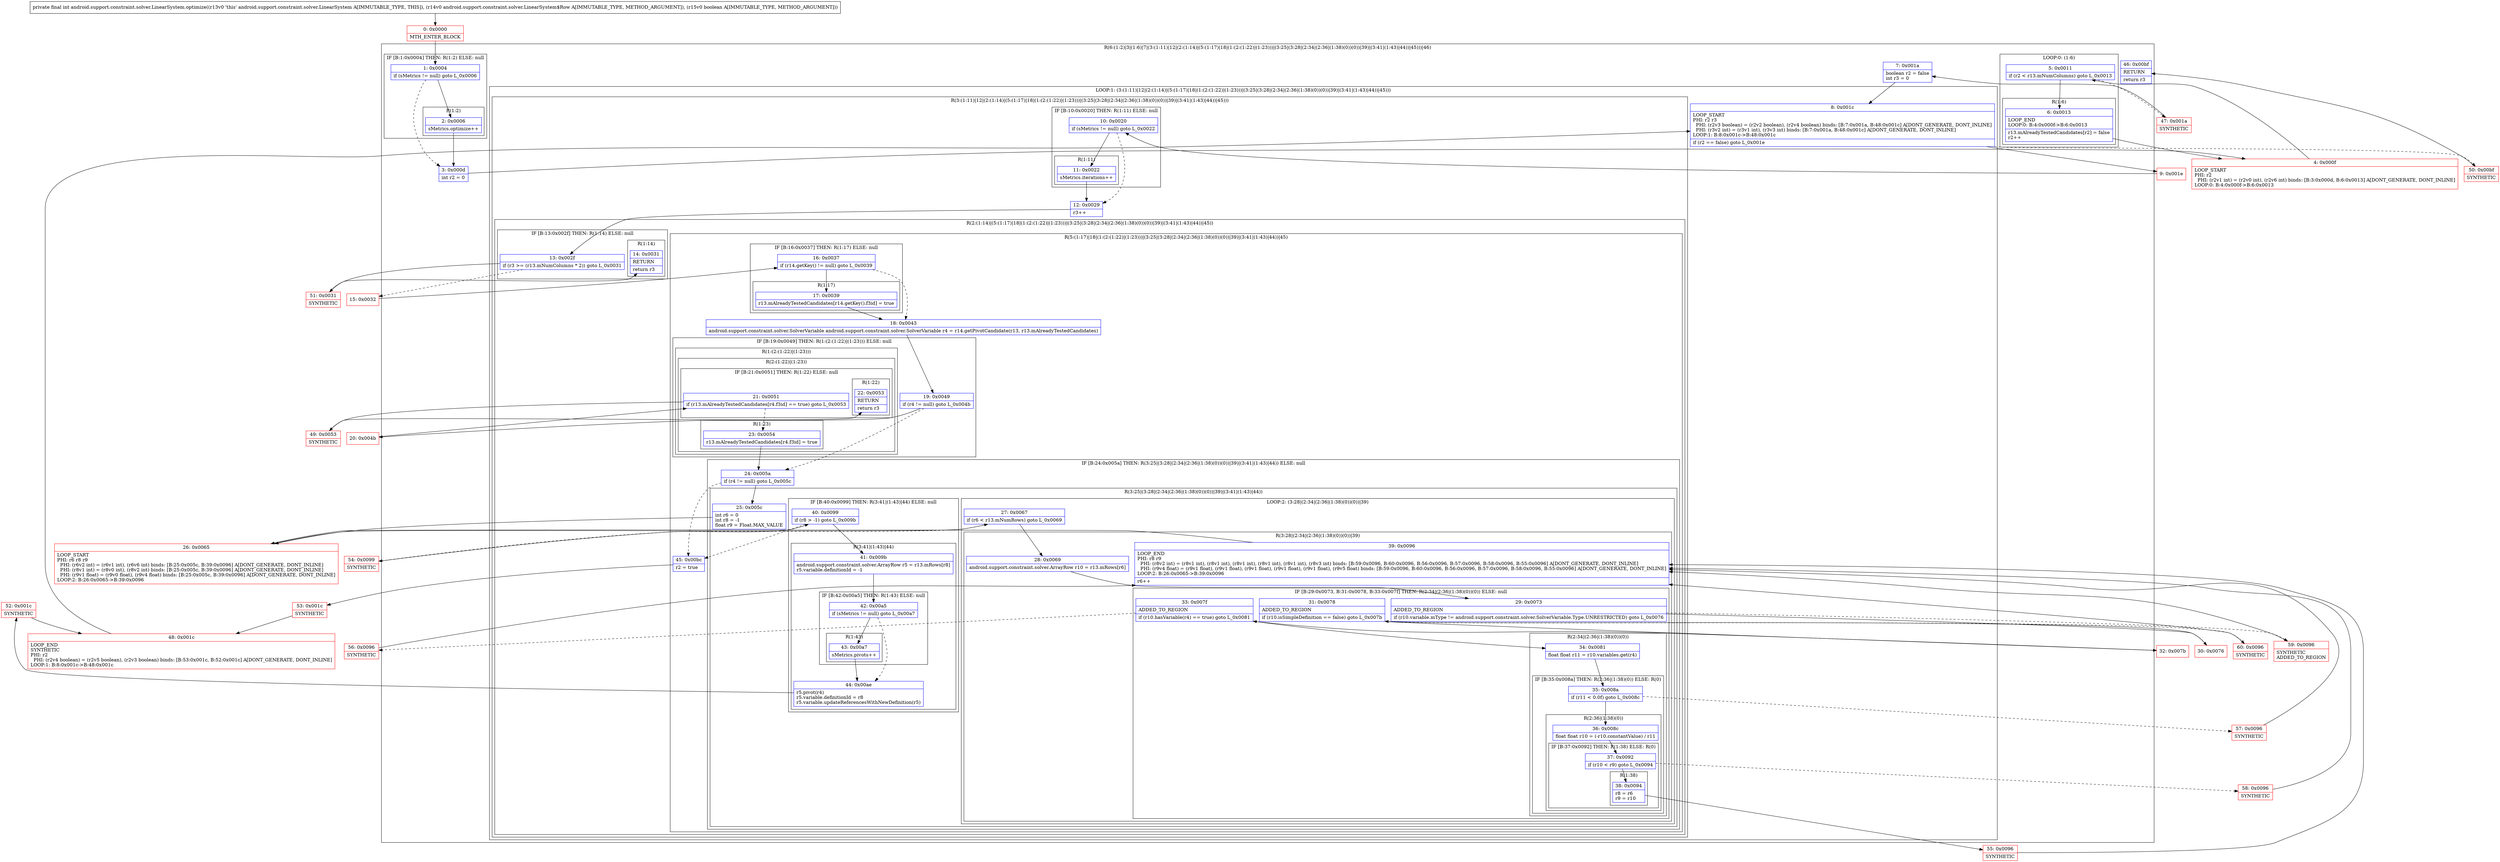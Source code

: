 digraph "CFG forandroid.support.constraint.solver.LinearSystem.optimize(Landroid\/support\/constraint\/solver\/LinearSystem$Row;Z)I" {
subgraph cluster_Region_705453734 {
label = "R(6:(1:2)|3|(1:6)|7|(3:(1:11)|12|(2:(1:14)|(5:(1:17)|18|(1:(2:(1:22)|(1:23)))|(3:25|(3:28|(2:34|(2:36|(1:38)(0))(0))|39)|(3:41|(1:43)|44))|45)))|46)";
node [shape=record,color=blue];
subgraph cluster_IfRegion_387665907 {
label = "IF [B:1:0x0004] THEN: R(1:2) ELSE: null";
node [shape=record,color=blue];
Node_1 [shape=record,label="{1\:\ 0x0004|if (sMetrics != null) goto L_0x0006\l}"];
subgraph cluster_Region_1915812559 {
label = "R(1:2)";
node [shape=record,color=blue];
Node_2 [shape=record,label="{2\:\ 0x0006|sMetrics.optimize++\l}"];
}
}
Node_3 [shape=record,label="{3\:\ 0x000d|int r2 = 0\l}"];
subgraph cluster_LoopRegion_2042209870 {
label = "LOOP:0: (1:6)";
node [shape=record,color=blue];
Node_5 [shape=record,label="{5\:\ 0x0011|if (r2 \< r13.mNumColumns) goto L_0x0013\l}"];
subgraph cluster_Region_2021605119 {
label = "R(1:6)";
node [shape=record,color=blue];
Node_6 [shape=record,label="{6\:\ 0x0013|LOOP_END\lLOOP:0: B:4:0x000f\-\>B:6:0x0013\l|r13.mAlreadyTestedCandidates[r2] = false\lr2++\l}"];
}
}
Node_7 [shape=record,label="{7\:\ 0x001a|boolean r2 = false\lint r3 = 0\l}"];
subgraph cluster_LoopRegion_1578353413 {
label = "LOOP:1: (3:(1:11)|12|(2:(1:14)|(5:(1:17)|18|(1:(2:(1:22)|(1:23)))|(3:25|(3:28|(2:34|(2:36|(1:38)(0))(0))|39)|(3:41|(1:43)|44))|45)))";
node [shape=record,color=blue];
Node_8 [shape=record,label="{8\:\ 0x001c|LOOP_START\lPHI: r2 r3 \l  PHI: (r2v3 boolean) = (r2v2 boolean), (r2v4 boolean) binds: [B:7:0x001a, B:48:0x001c] A[DONT_GENERATE, DONT_INLINE]\l  PHI: (r3v2 int) = (r3v1 int), (r3v3 int) binds: [B:7:0x001a, B:48:0x001c] A[DONT_GENERATE, DONT_INLINE]\lLOOP:1: B:8:0x001c\-\>B:48:0x001c\l|if (r2 == false) goto L_0x001e\l}"];
subgraph cluster_Region_1789691231 {
label = "R(3:(1:11)|12|(2:(1:14)|(5:(1:17)|18|(1:(2:(1:22)|(1:23)))|(3:25|(3:28|(2:34|(2:36|(1:38)(0))(0))|39)|(3:41|(1:43)|44))|45)))";
node [shape=record,color=blue];
subgraph cluster_IfRegion_1903950350 {
label = "IF [B:10:0x0020] THEN: R(1:11) ELSE: null";
node [shape=record,color=blue];
Node_10 [shape=record,label="{10\:\ 0x0020|if (sMetrics != null) goto L_0x0022\l}"];
subgraph cluster_Region_478736952 {
label = "R(1:11)";
node [shape=record,color=blue];
Node_11 [shape=record,label="{11\:\ 0x0022|sMetrics.iterations++\l}"];
}
}
Node_12 [shape=record,label="{12\:\ 0x0029|r3++\l}"];
subgraph cluster_Region_1369522829 {
label = "R(2:(1:14)|(5:(1:17)|18|(1:(2:(1:22)|(1:23)))|(3:25|(3:28|(2:34|(2:36|(1:38)(0))(0))|39)|(3:41|(1:43)|44))|45))";
node [shape=record,color=blue];
subgraph cluster_IfRegion_1806030387 {
label = "IF [B:13:0x002f] THEN: R(1:14) ELSE: null";
node [shape=record,color=blue];
Node_13 [shape=record,label="{13\:\ 0x002f|if (r3 \>= (r13.mNumColumns * 2)) goto L_0x0031\l}"];
subgraph cluster_Region_1865635664 {
label = "R(1:14)";
node [shape=record,color=blue];
Node_14 [shape=record,label="{14\:\ 0x0031|RETURN\l|return r3\l}"];
}
}
subgraph cluster_Region_371349001 {
label = "R(5:(1:17)|18|(1:(2:(1:22)|(1:23)))|(3:25|(3:28|(2:34|(2:36|(1:38)(0))(0))|39)|(3:41|(1:43)|44))|45)";
node [shape=record,color=blue];
subgraph cluster_IfRegion_615656692 {
label = "IF [B:16:0x0037] THEN: R(1:17) ELSE: null";
node [shape=record,color=blue];
Node_16 [shape=record,label="{16\:\ 0x0037|if (r14.getKey() != null) goto L_0x0039\l}"];
subgraph cluster_Region_171383270 {
label = "R(1:17)";
node [shape=record,color=blue];
Node_17 [shape=record,label="{17\:\ 0x0039|r13.mAlreadyTestedCandidates[r14.getKey().f3id] = true\l}"];
}
}
Node_18 [shape=record,label="{18\:\ 0x0043|android.support.constraint.solver.SolverVariable android.support.constraint.solver.SolverVariable r4 = r14.getPivotCandidate(r13, r13.mAlreadyTestedCandidates)\l}"];
subgraph cluster_IfRegion_561005717 {
label = "IF [B:19:0x0049] THEN: R(1:(2:(1:22)|(1:23))) ELSE: null";
node [shape=record,color=blue];
Node_19 [shape=record,label="{19\:\ 0x0049|if (r4 != null) goto L_0x004b\l}"];
subgraph cluster_Region_1366631338 {
label = "R(1:(2:(1:22)|(1:23)))";
node [shape=record,color=blue];
subgraph cluster_Region_177972771 {
label = "R(2:(1:22)|(1:23))";
node [shape=record,color=blue];
subgraph cluster_IfRegion_1679887046 {
label = "IF [B:21:0x0051] THEN: R(1:22) ELSE: null";
node [shape=record,color=blue];
Node_21 [shape=record,label="{21\:\ 0x0051|if (r13.mAlreadyTestedCandidates[r4.f3id] == true) goto L_0x0053\l}"];
subgraph cluster_Region_796441176 {
label = "R(1:22)";
node [shape=record,color=blue];
Node_22 [shape=record,label="{22\:\ 0x0053|RETURN\l|return r3\l}"];
}
}
subgraph cluster_Region_291326149 {
label = "R(1:23)";
node [shape=record,color=blue];
Node_23 [shape=record,label="{23\:\ 0x0054|r13.mAlreadyTestedCandidates[r4.f3id] = true\l}"];
}
}
}
}
subgraph cluster_IfRegion_2065537740 {
label = "IF [B:24:0x005a] THEN: R(3:25|(3:28|(2:34|(2:36|(1:38)(0))(0))|39)|(3:41|(1:43)|44)) ELSE: null";
node [shape=record,color=blue];
Node_24 [shape=record,label="{24\:\ 0x005a|if (r4 != null) goto L_0x005c\l}"];
subgraph cluster_Region_1489845960 {
label = "R(3:25|(3:28|(2:34|(2:36|(1:38)(0))(0))|39)|(3:41|(1:43)|44))";
node [shape=record,color=blue];
Node_25 [shape=record,label="{25\:\ 0x005c|int r6 = 0\lint r8 = \-1\lfloat r9 = Float.MAX_VALUE\l}"];
subgraph cluster_LoopRegion_1371548810 {
label = "LOOP:2: (3:28|(2:34|(2:36|(1:38)(0))(0))|39)";
node [shape=record,color=blue];
Node_27 [shape=record,label="{27\:\ 0x0067|if (r6 \< r13.mNumRows) goto L_0x0069\l}"];
subgraph cluster_Region_1859640774 {
label = "R(3:28|(2:34|(2:36|(1:38)(0))(0))|39)";
node [shape=record,color=blue];
Node_28 [shape=record,label="{28\:\ 0x0069|android.support.constraint.solver.ArrayRow r10 = r13.mRows[r6]\l}"];
subgraph cluster_IfRegion_1483357654 {
label = "IF [B:29:0x0073, B:31:0x0078, B:33:0x007f] THEN: R(2:34|(2:36|(1:38)(0))(0)) ELSE: null";
node [shape=record,color=blue];
Node_29 [shape=record,label="{29\:\ 0x0073|ADDED_TO_REGION\l|if (r10.variable.mType != android.support.constraint.solver.SolverVariable.Type.UNRESTRICTED) goto L_0x0076\l}"];
Node_31 [shape=record,label="{31\:\ 0x0078|ADDED_TO_REGION\l|if (r10.isSimpleDefinition == false) goto L_0x007b\l}"];
Node_33 [shape=record,label="{33\:\ 0x007f|ADDED_TO_REGION\l|if (r10.hasVariable(r4) == true) goto L_0x0081\l}"];
subgraph cluster_Region_888236839 {
label = "R(2:34|(2:36|(1:38)(0))(0))";
node [shape=record,color=blue];
Node_34 [shape=record,label="{34\:\ 0x0081|float float r11 = r10.variables.get(r4)\l}"];
subgraph cluster_IfRegion_1032678256 {
label = "IF [B:35:0x008a] THEN: R(2:36|(1:38)(0)) ELSE: R(0)";
node [shape=record,color=blue];
Node_35 [shape=record,label="{35\:\ 0x008a|if (r11 \< 0.0f) goto L_0x008c\l}"];
subgraph cluster_Region_405193125 {
label = "R(2:36|(1:38)(0))";
node [shape=record,color=blue];
Node_36 [shape=record,label="{36\:\ 0x008c|float float r10 = (\-r10.constantValue) \/ r11\l}"];
subgraph cluster_IfRegion_1213144199 {
label = "IF [B:37:0x0092] THEN: R(1:38) ELSE: R(0)";
node [shape=record,color=blue];
Node_37 [shape=record,label="{37\:\ 0x0092|if (r10 \< r9) goto L_0x0094\l}"];
subgraph cluster_Region_691116022 {
label = "R(1:38)";
node [shape=record,color=blue];
Node_38 [shape=record,label="{38\:\ 0x0094|r8 = r6\lr9 = r10\l}"];
}
subgraph cluster_Region_1065086472 {
label = "R(0)";
node [shape=record,color=blue];
}
}
}
subgraph cluster_Region_229713960 {
label = "R(0)";
node [shape=record,color=blue];
}
}
}
}
Node_39 [shape=record,label="{39\:\ 0x0096|LOOP_END\lPHI: r8 r9 \l  PHI: (r8v2 int) = (r8v1 int), (r8v1 int), (r8v1 int), (r8v1 int), (r8v1 int), (r8v3 int) binds: [B:59:0x0096, B:60:0x0096, B:56:0x0096, B:57:0x0096, B:58:0x0096, B:55:0x0096] A[DONT_GENERATE, DONT_INLINE]\l  PHI: (r9v4 float) = (r9v1 float), (r9v1 float), (r9v1 float), (r9v1 float), (r9v1 float), (r9v5 float) binds: [B:59:0x0096, B:60:0x0096, B:56:0x0096, B:57:0x0096, B:58:0x0096, B:55:0x0096] A[DONT_GENERATE, DONT_INLINE]\lLOOP:2: B:26:0x0065\-\>B:39:0x0096\l|r6++\l}"];
}
}
subgraph cluster_IfRegion_414959462 {
label = "IF [B:40:0x0099] THEN: R(3:41|(1:43)|44) ELSE: null";
node [shape=record,color=blue];
Node_40 [shape=record,label="{40\:\ 0x0099|if (r8 \> \-1) goto L_0x009b\l}"];
subgraph cluster_Region_1326519836 {
label = "R(3:41|(1:43)|44)";
node [shape=record,color=blue];
Node_41 [shape=record,label="{41\:\ 0x009b|android.support.constraint.solver.ArrayRow r5 = r13.mRows[r8]\lr5.variable.definitionId = \-1\l}"];
subgraph cluster_IfRegion_1973494343 {
label = "IF [B:42:0x00a5] THEN: R(1:43) ELSE: null";
node [shape=record,color=blue];
Node_42 [shape=record,label="{42\:\ 0x00a5|if (sMetrics != null) goto L_0x00a7\l}"];
subgraph cluster_Region_576465006 {
label = "R(1:43)";
node [shape=record,color=blue];
Node_43 [shape=record,label="{43\:\ 0x00a7|sMetrics.pivots++\l}"];
}
}
Node_44 [shape=record,label="{44\:\ 0x00ae|r5.pivot(r4)\lr5.variable.definitionId = r8\lr5.variable.updateReferencesWithNewDefinition(r5)\l}"];
}
}
}
}
Node_45 [shape=record,label="{45\:\ 0x00bc|r2 = true\l}"];
}
}
}
}
Node_46 [shape=record,label="{46\:\ 0x00bf|RETURN\l|return r3\l}"];
}
Node_0 [shape=record,color=red,label="{0\:\ 0x0000|MTH_ENTER_BLOCK\l}"];
Node_4 [shape=record,color=red,label="{4\:\ 0x000f|LOOP_START\lPHI: r2 \l  PHI: (r2v1 int) = (r2v0 int), (r2v6 int) binds: [B:3:0x000d, B:6:0x0013] A[DONT_GENERATE, DONT_INLINE]\lLOOP:0: B:4:0x000f\-\>B:6:0x0013\l}"];
Node_9 [shape=record,color=red,label="{9\:\ 0x001e}"];
Node_15 [shape=record,color=red,label="{15\:\ 0x0032}"];
Node_20 [shape=record,color=red,label="{20\:\ 0x004b}"];
Node_26 [shape=record,color=red,label="{26\:\ 0x0065|LOOP_START\lPHI: r6 r8 r9 \l  PHI: (r6v2 int) = (r6v1 int), (r6v6 int) binds: [B:25:0x005c, B:39:0x0096] A[DONT_GENERATE, DONT_INLINE]\l  PHI: (r8v1 int) = (r8v0 int), (r8v2 int) binds: [B:25:0x005c, B:39:0x0096] A[DONT_GENERATE, DONT_INLINE]\l  PHI: (r9v1 float) = (r9v0 float), (r9v4 float) binds: [B:25:0x005c, B:39:0x0096] A[DONT_GENERATE, DONT_INLINE]\lLOOP:2: B:26:0x0065\-\>B:39:0x0096\l}"];
Node_30 [shape=record,color=red,label="{30\:\ 0x0076}"];
Node_32 [shape=record,color=red,label="{32\:\ 0x007b}"];
Node_47 [shape=record,color=red,label="{47\:\ 0x001a|SYNTHETIC\l}"];
Node_48 [shape=record,color=red,label="{48\:\ 0x001c|LOOP_END\lSYNTHETIC\lPHI: r2 \l  PHI: (r2v4 boolean) = (r2v5 boolean), (r2v3 boolean) binds: [B:53:0x001c, B:52:0x001c] A[DONT_GENERATE, DONT_INLINE]\lLOOP:1: B:8:0x001c\-\>B:48:0x001c\l}"];
Node_49 [shape=record,color=red,label="{49\:\ 0x0053|SYNTHETIC\l}"];
Node_50 [shape=record,color=red,label="{50\:\ 0x00bf|SYNTHETIC\l}"];
Node_51 [shape=record,color=red,label="{51\:\ 0x0031|SYNTHETIC\l}"];
Node_52 [shape=record,color=red,label="{52\:\ 0x001c|SYNTHETIC\l}"];
Node_53 [shape=record,color=red,label="{53\:\ 0x001c|SYNTHETIC\l}"];
Node_54 [shape=record,color=red,label="{54\:\ 0x0099|SYNTHETIC\l}"];
Node_55 [shape=record,color=red,label="{55\:\ 0x0096|SYNTHETIC\l}"];
Node_56 [shape=record,color=red,label="{56\:\ 0x0096|SYNTHETIC\l}"];
Node_57 [shape=record,color=red,label="{57\:\ 0x0096|SYNTHETIC\l}"];
Node_58 [shape=record,color=red,label="{58\:\ 0x0096|SYNTHETIC\l}"];
Node_59 [shape=record,color=red,label="{59\:\ 0x0096|SYNTHETIC\lADDED_TO_REGION\l}"];
Node_60 [shape=record,color=red,label="{60\:\ 0x0096|SYNTHETIC\l}"];
MethodNode[shape=record,label="{private final int android.support.constraint.solver.LinearSystem.optimize((r13v0 'this' android.support.constraint.solver.LinearSystem A[IMMUTABLE_TYPE, THIS]), (r14v0 android.support.constraint.solver.LinearSystem$Row A[IMMUTABLE_TYPE, METHOD_ARGUMENT]), (r15v0 boolean A[IMMUTABLE_TYPE, METHOD_ARGUMENT])) }"];
MethodNode -> Node_0;
Node_1 -> Node_2;
Node_1 -> Node_3[style=dashed];
Node_2 -> Node_3;
Node_3 -> Node_4;
Node_5 -> Node_6;
Node_5 -> Node_47[style=dashed];
Node_6 -> Node_4;
Node_7 -> Node_8;
Node_8 -> Node_9;
Node_8 -> Node_50[style=dashed];
Node_10 -> Node_11;
Node_10 -> Node_12[style=dashed];
Node_11 -> Node_12;
Node_12 -> Node_13;
Node_13 -> Node_15[style=dashed];
Node_13 -> Node_51;
Node_16 -> Node_17;
Node_16 -> Node_18[style=dashed];
Node_17 -> Node_18;
Node_18 -> Node_19;
Node_19 -> Node_20;
Node_19 -> Node_24[style=dashed];
Node_21 -> Node_23[style=dashed];
Node_21 -> Node_49;
Node_23 -> Node_24;
Node_24 -> Node_25;
Node_24 -> Node_45[style=dashed];
Node_25 -> Node_26;
Node_27 -> Node_28;
Node_27 -> Node_54[style=dashed];
Node_28 -> Node_29;
Node_29 -> Node_30;
Node_29 -> Node_59[style=dashed];
Node_31 -> Node_32;
Node_31 -> Node_60[style=dashed];
Node_33 -> Node_34;
Node_33 -> Node_56[style=dashed];
Node_34 -> Node_35;
Node_35 -> Node_36;
Node_35 -> Node_57[style=dashed];
Node_36 -> Node_37;
Node_37 -> Node_38;
Node_37 -> Node_58[style=dashed];
Node_38 -> Node_55;
Node_39 -> Node_26;
Node_40 -> Node_41;
Node_40 -> Node_45[style=dashed];
Node_41 -> Node_42;
Node_42 -> Node_43;
Node_42 -> Node_44[style=dashed];
Node_43 -> Node_44;
Node_44 -> Node_52;
Node_45 -> Node_53;
Node_0 -> Node_1;
Node_4 -> Node_5;
Node_9 -> Node_10;
Node_15 -> Node_16;
Node_20 -> Node_21;
Node_26 -> Node_27;
Node_30 -> Node_31;
Node_32 -> Node_33;
Node_47 -> Node_7;
Node_48 -> Node_8;
Node_49 -> Node_22;
Node_50 -> Node_46;
Node_51 -> Node_14;
Node_52 -> Node_48;
Node_53 -> Node_48;
Node_54 -> Node_40;
Node_55 -> Node_39;
Node_56 -> Node_39;
Node_57 -> Node_39;
Node_58 -> Node_39;
Node_59 -> Node_39;
Node_60 -> Node_39;
}

